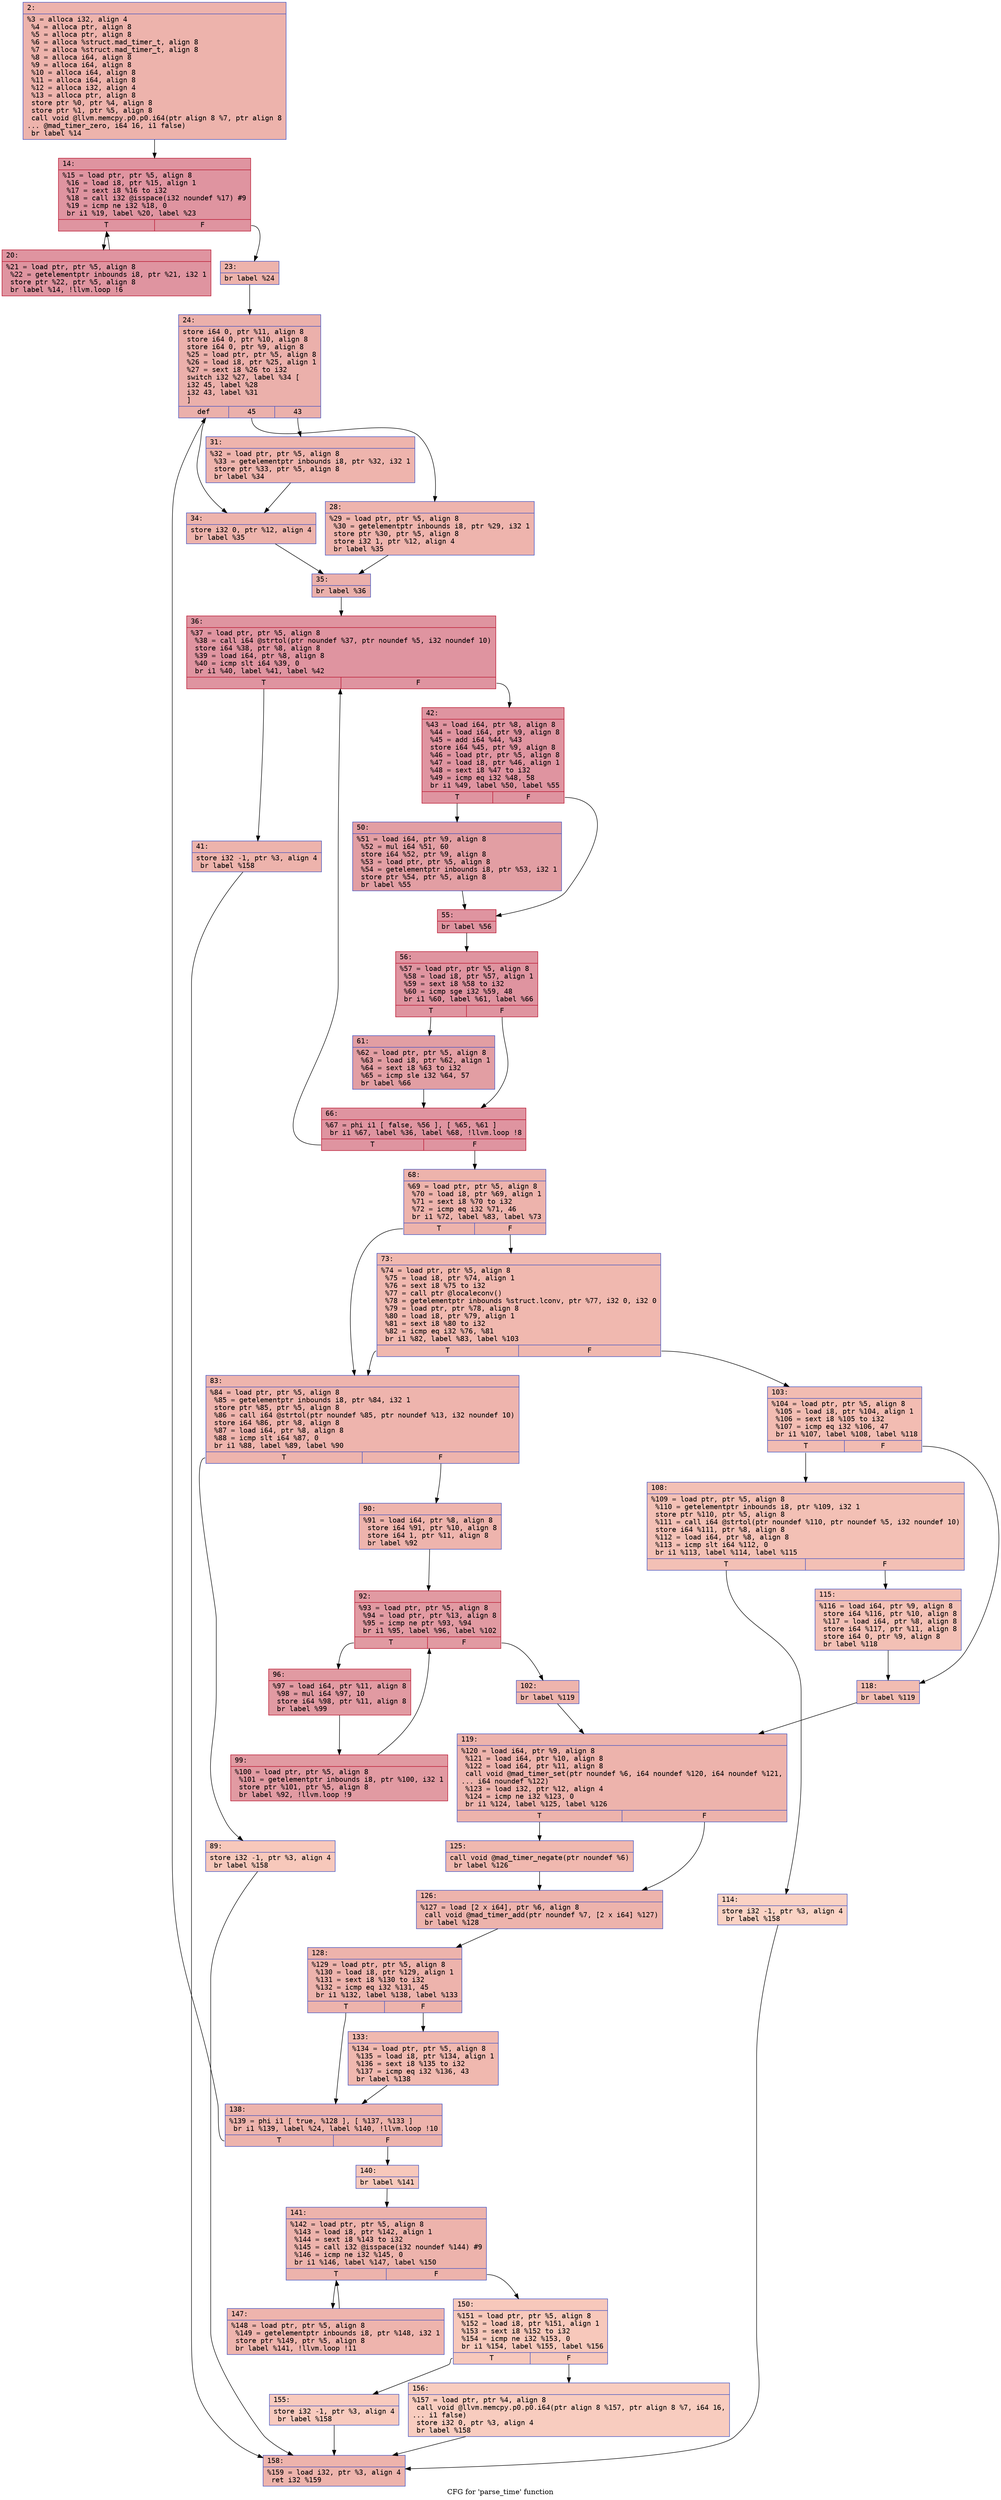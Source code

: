 digraph "CFG for 'parse_time' function" {
	label="CFG for 'parse_time' function";

	Node0x600002e74b90 [shape=record,color="#3d50c3ff", style=filled, fillcolor="#d6524470" fontname="Courier",label="{2:\l|  %3 = alloca i32, align 4\l  %4 = alloca ptr, align 8\l  %5 = alloca ptr, align 8\l  %6 = alloca %struct.mad_timer_t, align 8\l  %7 = alloca %struct.mad_timer_t, align 8\l  %8 = alloca i64, align 8\l  %9 = alloca i64, align 8\l  %10 = alloca i64, align 8\l  %11 = alloca i64, align 8\l  %12 = alloca i32, align 4\l  %13 = alloca ptr, align 8\l  store ptr %0, ptr %4, align 8\l  store ptr %1, ptr %5, align 8\l  call void @llvm.memcpy.p0.p0.i64(ptr align 8 %7, ptr align 8\l... @mad_timer_zero, i64 16, i1 false)\l  br label %14\l}"];
	Node0x600002e74b90 -> Node0x600002e74be0[tooltip="2 -> 14\nProbability 100.00%" ];
	Node0x600002e74be0 [shape=record,color="#b70d28ff", style=filled, fillcolor="#b70d2870" fontname="Courier",label="{14:\l|  %15 = load ptr, ptr %5, align 8\l  %16 = load i8, ptr %15, align 1\l  %17 = sext i8 %16 to i32\l  %18 = call i32 @isspace(i32 noundef %17) #9\l  %19 = icmp ne i32 %18, 0\l  br i1 %19, label %20, label %23\l|{<s0>T|<s1>F}}"];
	Node0x600002e74be0:s0 -> Node0x600002e74c30[tooltip="14 -> 20\nProbability 96.88%" ];
	Node0x600002e74be0:s1 -> Node0x600002e74c80[tooltip="14 -> 23\nProbability 3.12%" ];
	Node0x600002e74c30 [shape=record,color="#b70d28ff", style=filled, fillcolor="#b70d2870" fontname="Courier",label="{20:\l|  %21 = load ptr, ptr %5, align 8\l  %22 = getelementptr inbounds i8, ptr %21, i32 1\l  store ptr %22, ptr %5, align 8\l  br label %14, !llvm.loop !6\l}"];
	Node0x600002e74c30 -> Node0x600002e74be0[tooltip="20 -> 14\nProbability 100.00%" ];
	Node0x600002e74c80 [shape=record,color="#3d50c3ff", style=filled, fillcolor="#d6524470" fontname="Courier",label="{23:\l|  br label %24\l}"];
	Node0x600002e74c80 -> Node0x600002e74cd0[tooltip="23 -> 24\nProbability 100.00%" ];
	Node0x600002e74cd0 [shape=record,color="#3d50c3ff", style=filled, fillcolor="#d24b4070" fontname="Courier",label="{24:\l|  store i64 0, ptr %11, align 8\l  store i64 0, ptr %10, align 8\l  store i64 0, ptr %9, align 8\l  %25 = load ptr, ptr %5, align 8\l  %26 = load i8, ptr %25, align 1\l  %27 = sext i8 %26 to i32\l  switch i32 %27, label %34 [\l    i32 45, label %28\l    i32 43, label %31\l  ]\l|{<s0>def|<s1>45|<s2>43}}"];
	Node0x600002e74cd0:s0 -> Node0x600002e74dc0[tooltip="24 -> 34\nProbability 33.33%" ];
	Node0x600002e74cd0:s1 -> Node0x600002e74d20[tooltip="24 -> 28\nProbability 33.33%" ];
	Node0x600002e74cd0:s2 -> Node0x600002e74d70[tooltip="24 -> 31\nProbability 33.33%" ];
	Node0x600002e74d20 [shape=record,color="#3d50c3ff", style=filled, fillcolor="#d8564670" fontname="Courier",label="{28:\l|  %29 = load ptr, ptr %5, align 8\l  %30 = getelementptr inbounds i8, ptr %29, i32 1\l  store ptr %30, ptr %5, align 8\l  store i32 1, ptr %12, align 4\l  br label %35\l}"];
	Node0x600002e74d20 -> Node0x600002e74e10[tooltip="28 -> 35\nProbability 100.00%" ];
	Node0x600002e74d70 [shape=record,color="#3d50c3ff", style=filled, fillcolor="#d8564670" fontname="Courier",label="{31:\l|  %32 = load ptr, ptr %5, align 8\l  %33 = getelementptr inbounds i8, ptr %32, i32 1\l  store ptr %33, ptr %5, align 8\l  br label %34\l}"];
	Node0x600002e74d70 -> Node0x600002e74dc0[tooltip="31 -> 34\nProbability 100.00%" ];
	Node0x600002e74dc0 [shape=record,color="#3d50c3ff", style=filled, fillcolor="#d6524470" fontname="Courier",label="{34:\l|  store i32 0, ptr %12, align 4\l  br label %35\l}"];
	Node0x600002e74dc0 -> Node0x600002e74e10[tooltip="34 -> 35\nProbability 100.00%" ];
	Node0x600002e74e10 [shape=record,color="#3d50c3ff", style=filled, fillcolor="#d24b4070" fontname="Courier",label="{35:\l|  br label %36\l}"];
	Node0x600002e74e10 -> Node0x600002e74e60[tooltip="35 -> 36\nProbability 100.00%" ];
	Node0x600002e74e60 [shape=record,color="#b70d28ff", style=filled, fillcolor="#b70d2870" fontname="Courier",label="{36:\l|  %37 = load ptr, ptr %5, align 8\l  %38 = call i64 @strtol(ptr noundef %37, ptr noundef %5, i32 noundef 10)\l  store i64 %38, ptr %8, align 8\l  %39 = load i64, ptr %8, align 8\l  %40 = icmp slt i64 %39, 0\l  br i1 %40, label %41, label %42\l|{<s0>T|<s1>F}}"];
	Node0x600002e74e60:s0 -> Node0x600002e74eb0[tooltip="36 -> 41\nProbability 3.12%" ];
	Node0x600002e74e60:s1 -> Node0x600002e74f00[tooltip="36 -> 42\nProbability 96.88%" ];
	Node0x600002e74eb0 [shape=record,color="#3d50c3ff", style=filled, fillcolor="#d6524470" fontname="Courier",label="{41:\l|  store i32 -1, ptr %3, align 4\l  br label %158\l}"];
	Node0x600002e74eb0 -> Node0x600002e75900[tooltip="41 -> 158\nProbability 100.00%" ];
	Node0x600002e74f00 [shape=record,color="#b70d28ff", style=filled, fillcolor="#b70d2870" fontname="Courier",label="{42:\l|  %43 = load i64, ptr %8, align 8\l  %44 = load i64, ptr %9, align 8\l  %45 = add i64 %44, %43\l  store i64 %45, ptr %9, align 8\l  %46 = load ptr, ptr %5, align 8\l  %47 = load i8, ptr %46, align 1\l  %48 = sext i8 %47 to i32\l  %49 = icmp eq i32 %48, 58\l  br i1 %49, label %50, label %55\l|{<s0>T|<s1>F}}"];
	Node0x600002e74f00:s0 -> Node0x600002e74f50[tooltip="42 -> 50\nProbability 50.00%" ];
	Node0x600002e74f00:s1 -> Node0x600002e74fa0[tooltip="42 -> 55\nProbability 50.00%" ];
	Node0x600002e74f50 [shape=record,color="#3d50c3ff", style=filled, fillcolor="#be242e70" fontname="Courier",label="{50:\l|  %51 = load i64, ptr %9, align 8\l  %52 = mul i64 %51, 60\l  store i64 %52, ptr %9, align 8\l  %53 = load ptr, ptr %5, align 8\l  %54 = getelementptr inbounds i8, ptr %53, i32 1\l  store ptr %54, ptr %5, align 8\l  br label %55\l}"];
	Node0x600002e74f50 -> Node0x600002e74fa0[tooltip="50 -> 55\nProbability 100.00%" ];
	Node0x600002e74fa0 [shape=record,color="#b70d28ff", style=filled, fillcolor="#b70d2870" fontname="Courier",label="{55:\l|  br label %56\l}"];
	Node0x600002e74fa0 -> Node0x600002e74ff0[tooltip="55 -> 56\nProbability 100.00%" ];
	Node0x600002e74ff0 [shape=record,color="#b70d28ff", style=filled, fillcolor="#b70d2870" fontname="Courier",label="{56:\l|  %57 = load ptr, ptr %5, align 8\l  %58 = load i8, ptr %57, align 1\l  %59 = sext i8 %58 to i32\l  %60 = icmp sge i32 %59, 48\l  br i1 %60, label %61, label %66\l|{<s0>T|<s1>F}}"];
	Node0x600002e74ff0:s0 -> Node0x600002e75040[tooltip="56 -> 61\nProbability 50.00%" ];
	Node0x600002e74ff0:s1 -> Node0x600002e75090[tooltip="56 -> 66\nProbability 50.00%" ];
	Node0x600002e75040 [shape=record,color="#3d50c3ff", style=filled, fillcolor="#be242e70" fontname="Courier",label="{61:\l|  %62 = load ptr, ptr %5, align 8\l  %63 = load i8, ptr %62, align 1\l  %64 = sext i8 %63 to i32\l  %65 = icmp sle i32 %64, 57\l  br label %66\l}"];
	Node0x600002e75040 -> Node0x600002e75090[tooltip="61 -> 66\nProbability 100.00%" ];
	Node0x600002e75090 [shape=record,color="#b70d28ff", style=filled, fillcolor="#b70d2870" fontname="Courier",label="{66:\l|  %67 = phi i1 [ false, %56 ], [ %65, %61 ]\l  br i1 %67, label %36, label %68, !llvm.loop !8\l|{<s0>T|<s1>F}}"];
	Node0x600002e75090:s0 -> Node0x600002e74e60[tooltip="66 -> 36\nProbability 96.88%" ];
	Node0x600002e75090:s1 -> Node0x600002e750e0[tooltip="66 -> 68\nProbability 3.12%" ];
	Node0x600002e750e0 [shape=record,color="#3d50c3ff", style=filled, fillcolor="#d6524470" fontname="Courier",label="{68:\l|  %69 = load ptr, ptr %5, align 8\l  %70 = load i8, ptr %69, align 1\l  %71 = sext i8 %70 to i32\l  %72 = icmp eq i32 %71, 46\l  br i1 %72, label %83, label %73\l|{<s0>T|<s1>F}}"];
	Node0x600002e750e0:s0 -> Node0x600002e75180[tooltip="68 -> 83\nProbability 50.00%" ];
	Node0x600002e750e0:s1 -> Node0x600002e75130[tooltip="68 -> 73\nProbability 50.00%" ];
	Node0x600002e75130 [shape=record,color="#3d50c3ff", style=filled, fillcolor="#dc5d4a70" fontname="Courier",label="{73:\l|  %74 = load ptr, ptr %5, align 8\l  %75 = load i8, ptr %74, align 1\l  %76 = sext i8 %75 to i32\l  %77 = call ptr @localeconv()\l  %78 = getelementptr inbounds %struct.lconv, ptr %77, i32 0, i32 0\l  %79 = load ptr, ptr %78, align 8\l  %80 = load i8, ptr %79, align 1\l  %81 = sext i8 %80 to i32\l  %82 = icmp eq i32 %76, %81\l  br i1 %82, label %83, label %103\l|{<s0>T|<s1>F}}"];
	Node0x600002e75130:s0 -> Node0x600002e75180[tooltip="73 -> 83\nProbability 50.00%" ];
	Node0x600002e75130:s1 -> Node0x600002e753b0[tooltip="73 -> 103\nProbability 50.00%" ];
	Node0x600002e75180 [shape=record,color="#3d50c3ff", style=filled, fillcolor="#d8564670" fontname="Courier",label="{83:\l|  %84 = load ptr, ptr %5, align 8\l  %85 = getelementptr inbounds i8, ptr %84, i32 1\l  store ptr %85, ptr %5, align 8\l  %86 = call i64 @strtol(ptr noundef %85, ptr noundef %13, i32 noundef 10)\l  store i64 %86, ptr %8, align 8\l  %87 = load i64, ptr %8, align 8\l  %88 = icmp slt i64 %87, 0\l  br i1 %88, label %89, label %90\l|{<s0>T|<s1>F}}"];
	Node0x600002e75180:s0 -> Node0x600002e751d0[tooltip="83 -> 89\nProbability 3.12%" ];
	Node0x600002e75180:s1 -> Node0x600002e75220[tooltip="83 -> 90\nProbability 96.88%" ];
	Node0x600002e751d0 [shape=record,color="#3d50c3ff", style=filled, fillcolor="#ed836670" fontname="Courier",label="{89:\l|  store i32 -1, ptr %3, align 4\l  br label %158\l}"];
	Node0x600002e751d0 -> Node0x600002e75900[tooltip="89 -> 158\nProbability 100.00%" ];
	Node0x600002e75220 [shape=record,color="#3d50c3ff", style=filled, fillcolor="#d8564670" fontname="Courier",label="{90:\l|  %91 = load i64, ptr %8, align 8\l  store i64 %91, ptr %10, align 8\l  store i64 1, ptr %11, align 8\l  br label %92\l}"];
	Node0x600002e75220 -> Node0x600002e75270[tooltip="90 -> 92\nProbability 100.00%" ];
	Node0x600002e75270 [shape=record,color="#b70d28ff", style=filled, fillcolor="#bb1b2c70" fontname="Courier",label="{92:\l|  %93 = load ptr, ptr %5, align 8\l  %94 = load ptr, ptr %13, align 8\l  %95 = icmp ne ptr %93, %94\l  br i1 %95, label %96, label %102\l|{<s0>T|<s1>F}}"];
	Node0x600002e75270:s0 -> Node0x600002e752c0[tooltip="92 -> 96\nProbability 96.88%" ];
	Node0x600002e75270:s1 -> Node0x600002e75360[tooltip="92 -> 102\nProbability 3.12%" ];
	Node0x600002e752c0 [shape=record,color="#b70d28ff", style=filled, fillcolor="#bb1b2c70" fontname="Courier",label="{96:\l|  %97 = load i64, ptr %11, align 8\l  %98 = mul i64 %97, 10\l  store i64 %98, ptr %11, align 8\l  br label %99\l}"];
	Node0x600002e752c0 -> Node0x600002e75310[tooltip="96 -> 99\nProbability 100.00%" ];
	Node0x600002e75310 [shape=record,color="#b70d28ff", style=filled, fillcolor="#bb1b2c70" fontname="Courier",label="{99:\l|  %100 = load ptr, ptr %5, align 8\l  %101 = getelementptr inbounds i8, ptr %100, i32 1\l  store ptr %101, ptr %5, align 8\l  br label %92, !llvm.loop !9\l}"];
	Node0x600002e75310 -> Node0x600002e75270[tooltip="99 -> 92\nProbability 100.00%" ];
	Node0x600002e75360 [shape=record,color="#3d50c3ff", style=filled, fillcolor="#d8564670" fontname="Courier",label="{102:\l|  br label %119\l}"];
	Node0x600002e75360 -> Node0x600002e75540[tooltip="102 -> 119\nProbability 100.00%" ];
	Node0x600002e753b0 [shape=record,color="#3d50c3ff", style=filled, fillcolor="#e1675170" fontname="Courier",label="{103:\l|  %104 = load ptr, ptr %5, align 8\l  %105 = load i8, ptr %104, align 1\l  %106 = sext i8 %105 to i32\l  %107 = icmp eq i32 %106, 47\l  br i1 %107, label %108, label %118\l|{<s0>T|<s1>F}}"];
	Node0x600002e753b0:s0 -> Node0x600002e75400[tooltip="103 -> 108\nProbability 50.00%" ];
	Node0x600002e753b0:s1 -> Node0x600002e754f0[tooltip="103 -> 118\nProbability 50.00%" ];
	Node0x600002e75400 [shape=record,color="#3d50c3ff", style=filled, fillcolor="#e5705870" fontname="Courier",label="{108:\l|  %109 = load ptr, ptr %5, align 8\l  %110 = getelementptr inbounds i8, ptr %109, i32 1\l  store ptr %110, ptr %5, align 8\l  %111 = call i64 @strtol(ptr noundef %110, ptr noundef %5, i32 noundef 10)\l  store i64 %111, ptr %8, align 8\l  %112 = load i64, ptr %8, align 8\l  %113 = icmp slt i64 %112, 0\l  br i1 %113, label %114, label %115\l|{<s0>T|<s1>F}}"];
	Node0x600002e75400:s0 -> Node0x600002e75450[tooltip="108 -> 114\nProbability 3.12%" ];
	Node0x600002e75400:s1 -> Node0x600002e754a0[tooltip="108 -> 115\nProbability 96.88%" ];
	Node0x600002e75450 [shape=record,color="#3d50c3ff", style=filled, fillcolor="#f4987a70" fontname="Courier",label="{114:\l|  store i32 -1, ptr %3, align 4\l  br label %158\l}"];
	Node0x600002e75450 -> Node0x600002e75900[tooltip="114 -> 158\nProbability 100.00%" ];
	Node0x600002e754a0 [shape=record,color="#3d50c3ff", style=filled, fillcolor="#e5705870" fontname="Courier",label="{115:\l|  %116 = load i64, ptr %9, align 8\l  store i64 %116, ptr %10, align 8\l  %117 = load i64, ptr %8, align 8\l  store i64 %117, ptr %11, align 8\l  store i64 0, ptr %9, align 8\l  br label %118\l}"];
	Node0x600002e754a0 -> Node0x600002e754f0[tooltip="115 -> 118\nProbability 100.00%" ];
	Node0x600002e754f0 [shape=record,color="#3d50c3ff", style=filled, fillcolor="#e1675170" fontname="Courier",label="{118:\l|  br label %119\l}"];
	Node0x600002e754f0 -> Node0x600002e75540[tooltip="118 -> 119\nProbability 100.00%" ];
	Node0x600002e75540 [shape=record,color="#3d50c3ff", style=filled, fillcolor="#d6524470" fontname="Courier",label="{119:\l|  %120 = load i64, ptr %9, align 8\l  %121 = load i64, ptr %10, align 8\l  %122 = load i64, ptr %11, align 8\l  call void @mad_timer_set(ptr noundef %6, i64 noundef %120, i64 noundef %121,\l... i64 noundef %122)\l  %123 = load i32, ptr %12, align 4\l  %124 = icmp ne i32 %123, 0\l  br i1 %124, label %125, label %126\l|{<s0>T|<s1>F}}"];
	Node0x600002e75540:s0 -> Node0x600002e75590[tooltip="119 -> 125\nProbability 62.50%" ];
	Node0x600002e75540:s1 -> Node0x600002e755e0[tooltip="119 -> 126\nProbability 37.50%" ];
	Node0x600002e75590 [shape=record,color="#3d50c3ff", style=filled, fillcolor="#dc5d4a70" fontname="Courier",label="{125:\l|  call void @mad_timer_negate(ptr noundef %6)\l  br label %126\l}"];
	Node0x600002e75590 -> Node0x600002e755e0[tooltip="125 -> 126\nProbability 100.00%" ];
	Node0x600002e755e0 [shape=record,color="#3d50c3ff", style=filled, fillcolor="#d6524470" fontname="Courier",label="{126:\l|  %127 = load [2 x i64], ptr %6, align 8\l  call void @mad_timer_add(ptr noundef %7, [2 x i64] %127)\l  br label %128\l}"];
	Node0x600002e755e0 -> Node0x600002e75630[tooltip="126 -> 128\nProbability 100.00%" ];
	Node0x600002e75630 [shape=record,color="#3d50c3ff", style=filled, fillcolor="#d6524470" fontname="Courier",label="{128:\l|  %129 = load ptr, ptr %5, align 8\l  %130 = load i8, ptr %129, align 1\l  %131 = sext i8 %130 to i32\l  %132 = icmp eq i32 %131, 45\l  br i1 %132, label %138, label %133\l|{<s0>T|<s1>F}}"];
	Node0x600002e75630:s0 -> Node0x600002e756d0[tooltip="128 -> 138\nProbability 50.00%" ];
	Node0x600002e75630:s1 -> Node0x600002e75680[tooltip="128 -> 133\nProbability 50.00%" ];
	Node0x600002e75680 [shape=record,color="#3d50c3ff", style=filled, fillcolor="#dc5d4a70" fontname="Courier",label="{133:\l|  %134 = load ptr, ptr %5, align 8\l  %135 = load i8, ptr %134, align 1\l  %136 = sext i8 %135 to i32\l  %137 = icmp eq i32 %136, 43\l  br label %138\l}"];
	Node0x600002e75680 -> Node0x600002e756d0[tooltip="133 -> 138\nProbability 100.00%" ];
	Node0x600002e756d0 [shape=record,color="#3d50c3ff", style=filled, fillcolor="#d6524470" fontname="Courier",label="{138:\l|  %139 = phi i1 [ true, %128 ], [ %137, %133 ]\l  br i1 %139, label %24, label %140, !llvm.loop !10\l|{<s0>T|<s1>F}}"];
	Node0x600002e756d0:s0 -> Node0x600002e74cd0[tooltip="138 -> 24\nProbability 96.88%" ];
	Node0x600002e756d0:s1 -> Node0x600002e75720[tooltip="138 -> 140\nProbability 3.12%" ];
	Node0x600002e75720 [shape=record,color="#3d50c3ff", style=filled, fillcolor="#ed836670" fontname="Courier",label="{140:\l|  br label %141\l}"];
	Node0x600002e75720 -> Node0x600002e75770[tooltip="140 -> 141\nProbability 100.00%" ];
	Node0x600002e75770 [shape=record,color="#3d50c3ff", style=filled, fillcolor="#d6524470" fontname="Courier",label="{141:\l|  %142 = load ptr, ptr %5, align 8\l  %143 = load i8, ptr %142, align 1\l  %144 = sext i8 %143 to i32\l  %145 = call i32 @isspace(i32 noundef %144) #9\l  %146 = icmp ne i32 %145, 0\l  br i1 %146, label %147, label %150\l|{<s0>T|<s1>F}}"];
	Node0x600002e75770:s0 -> Node0x600002e757c0[tooltip="141 -> 147\nProbability 96.88%" ];
	Node0x600002e75770:s1 -> Node0x600002e75810[tooltip="141 -> 150\nProbability 3.12%" ];
	Node0x600002e757c0 [shape=record,color="#3d50c3ff", style=filled, fillcolor="#d8564670" fontname="Courier",label="{147:\l|  %148 = load ptr, ptr %5, align 8\l  %149 = getelementptr inbounds i8, ptr %148, i32 1\l  store ptr %149, ptr %5, align 8\l  br label %141, !llvm.loop !11\l}"];
	Node0x600002e757c0 -> Node0x600002e75770[tooltip="147 -> 141\nProbability 100.00%" ];
	Node0x600002e75810 [shape=record,color="#3d50c3ff", style=filled, fillcolor="#ed836670" fontname="Courier",label="{150:\l|  %151 = load ptr, ptr %5, align 8\l  %152 = load i8, ptr %151, align 1\l  %153 = sext i8 %152 to i32\l  %154 = icmp ne i32 %153, 0\l  br i1 %154, label %155, label %156\l|{<s0>T|<s1>F}}"];
	Node0x600002e75810:s0 -> Node0x600002e75860[tooltip="150 -> 155\nProbability 62.50%" ];
	Node0x600002e75810:s1 -> Node0x600002e758b0[tooltip="150 -> 156\nProbability 37.50%" ];
	Node0x600002e75860 [shape=record,color="#3d50c3ff", style=filled, fillcolor="#ef886b70" fontname="Courier",label="{155:\l|  store i32 -1, ptr %3, align 4\l  br label %158\l}"];
	Node0x600002e75860 -> Node0x600002e75900[tooltip="155 -> 158\nProbability 100.00%" ];
	Node0x600002e758b0 [shape=record,color="#3d50c3ff", style=filled, fillcolor="#f08b6e70" fontname="Courier",label="{156:\l|  %157 = load ptr, ptr %4, align 8\l  call void @llvm.memcpy.p0.p0.i64(ptr align 8 %157, ptr align 8 %7, i64 16,\l... i1 false)\l  store i32 0, ptr %3, align 4\l  br label %158\l}"];
	Node0x600002e758b0 -> Node0x600002e75900[tooltip="156 -> 158\nProbability 100.00%" ];
	Node0x600002e75900 [shape=record,color="#3d50c3ff", style=filled, fillcolor="#d6524470" fontname="Courier",label="{158:\l|  %159 = load i32, ptr %3, align 4\l  ret i32 %159\l}"];
}
